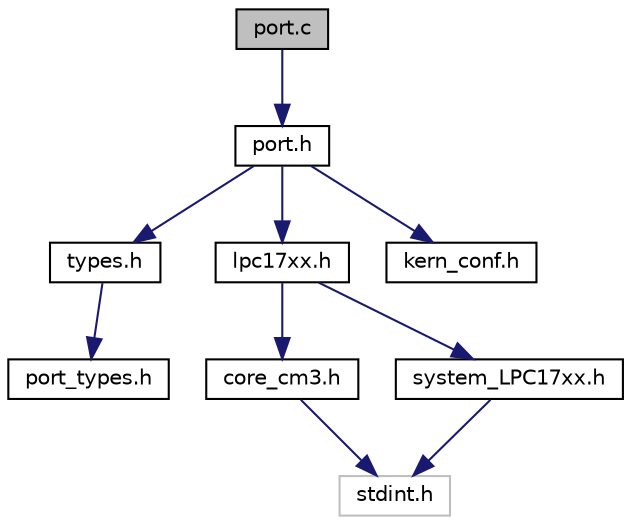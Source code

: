 digraph G
{
  edge [fontname="Helvetica",fontsize="10",labelfontname="Helvetica",labelfontsize="10"];
  node [fontname="Helvetica",fontsize="10",shape=record];
  Node1 [label="port.c",height=0.2,width=0.4,color="black", fillcolor="grey75", style="filled" fontcolor="black"];
  Node1 -> Node2 [color="midnightblue",fontsize="10",style="solid",fontname="Helvetica"];
  Node2 [label="port.h",height=0.2,width=0.4,color="black", fillcolor="white", style="filled",URL="$port_8h.html"];
  Node2 -> Node3 [color="midnightblue",fontsize="10",style="solid",fontname="Helvetica"];
  Node3 [label="types.h",height=0.2,width=0.4,color="black", fillcolor="white", style="filled",URL="$types_8h.html"];
  Node3 -> Node4 [color="midnightblue",fontsize="10",style="solid",fontname="Helvetica"];
  Node4 [label="port_types.h",height=0.2,width=0.4,color="black", fillcolor="white", style="filled",URL="$port__types_8h.html"];
  Node2 -> Node5 [color="midnightblue",fontsize="10",style="solid",fontname="Helvetica"];
  Node5 [label="lpc17xx.h",height=0.2,width=0.4,color="black", fillcolor="white", style="filled",URL="$lpc17xx_8h.html",tooltip="CMSIS Cortex-M3 Core Peripheral Access Layer Header File for NXP LPC17xx Device Series."];
  Node5 -> Node6 [color="midnightblue",fontsize="10",style="solid",fontname="Helvetica"];
  Node6 [label="core_cm3.h",height=0.2,width=0.4,color="black", fillcolor="white", style="filled",URL="$core__cm3_8h.html",tooltip="CMSIS Cortex-M3 Core Peripheral Access Layer Header File."];
  Node6 -> Node7 [color="midnightblue",fontsize="10",style="solid",fontname="Helvetica"];
  Node7 [label="stdint.h",height=0.2,width=0.4,color="grey75", fillcolor="white", style="filled"];
  Node5 -> Node8 [color="midnightblue",fontsize="10",style="solid",fontname="Helvetica"];
  Node8 [label="system_LPC17xx.h",height=0.2,width=0.4,color="black", fillcolor="white", style="filled",URL="$system___l_p_c17xx_8h.html",tooltip="CMSIS Cortex-M3 Device Peripheral Access Layer Header File for the NXP LPC17xx Device Series..."];
  Node8 -> Node7 [color="midnightblue",fontsize="10",style="solid",fontname="Helvetica"];
  Node2 -> Node9 [color="midnightblue",fontsize="10",style="solid",fontname="Helvetica"];
  Node9 [label="kern_conf.h",height=0.2,width=0.4,color="black", fillcolor="white", style="filled",URL="$kern__conf_8h.html"];
}
